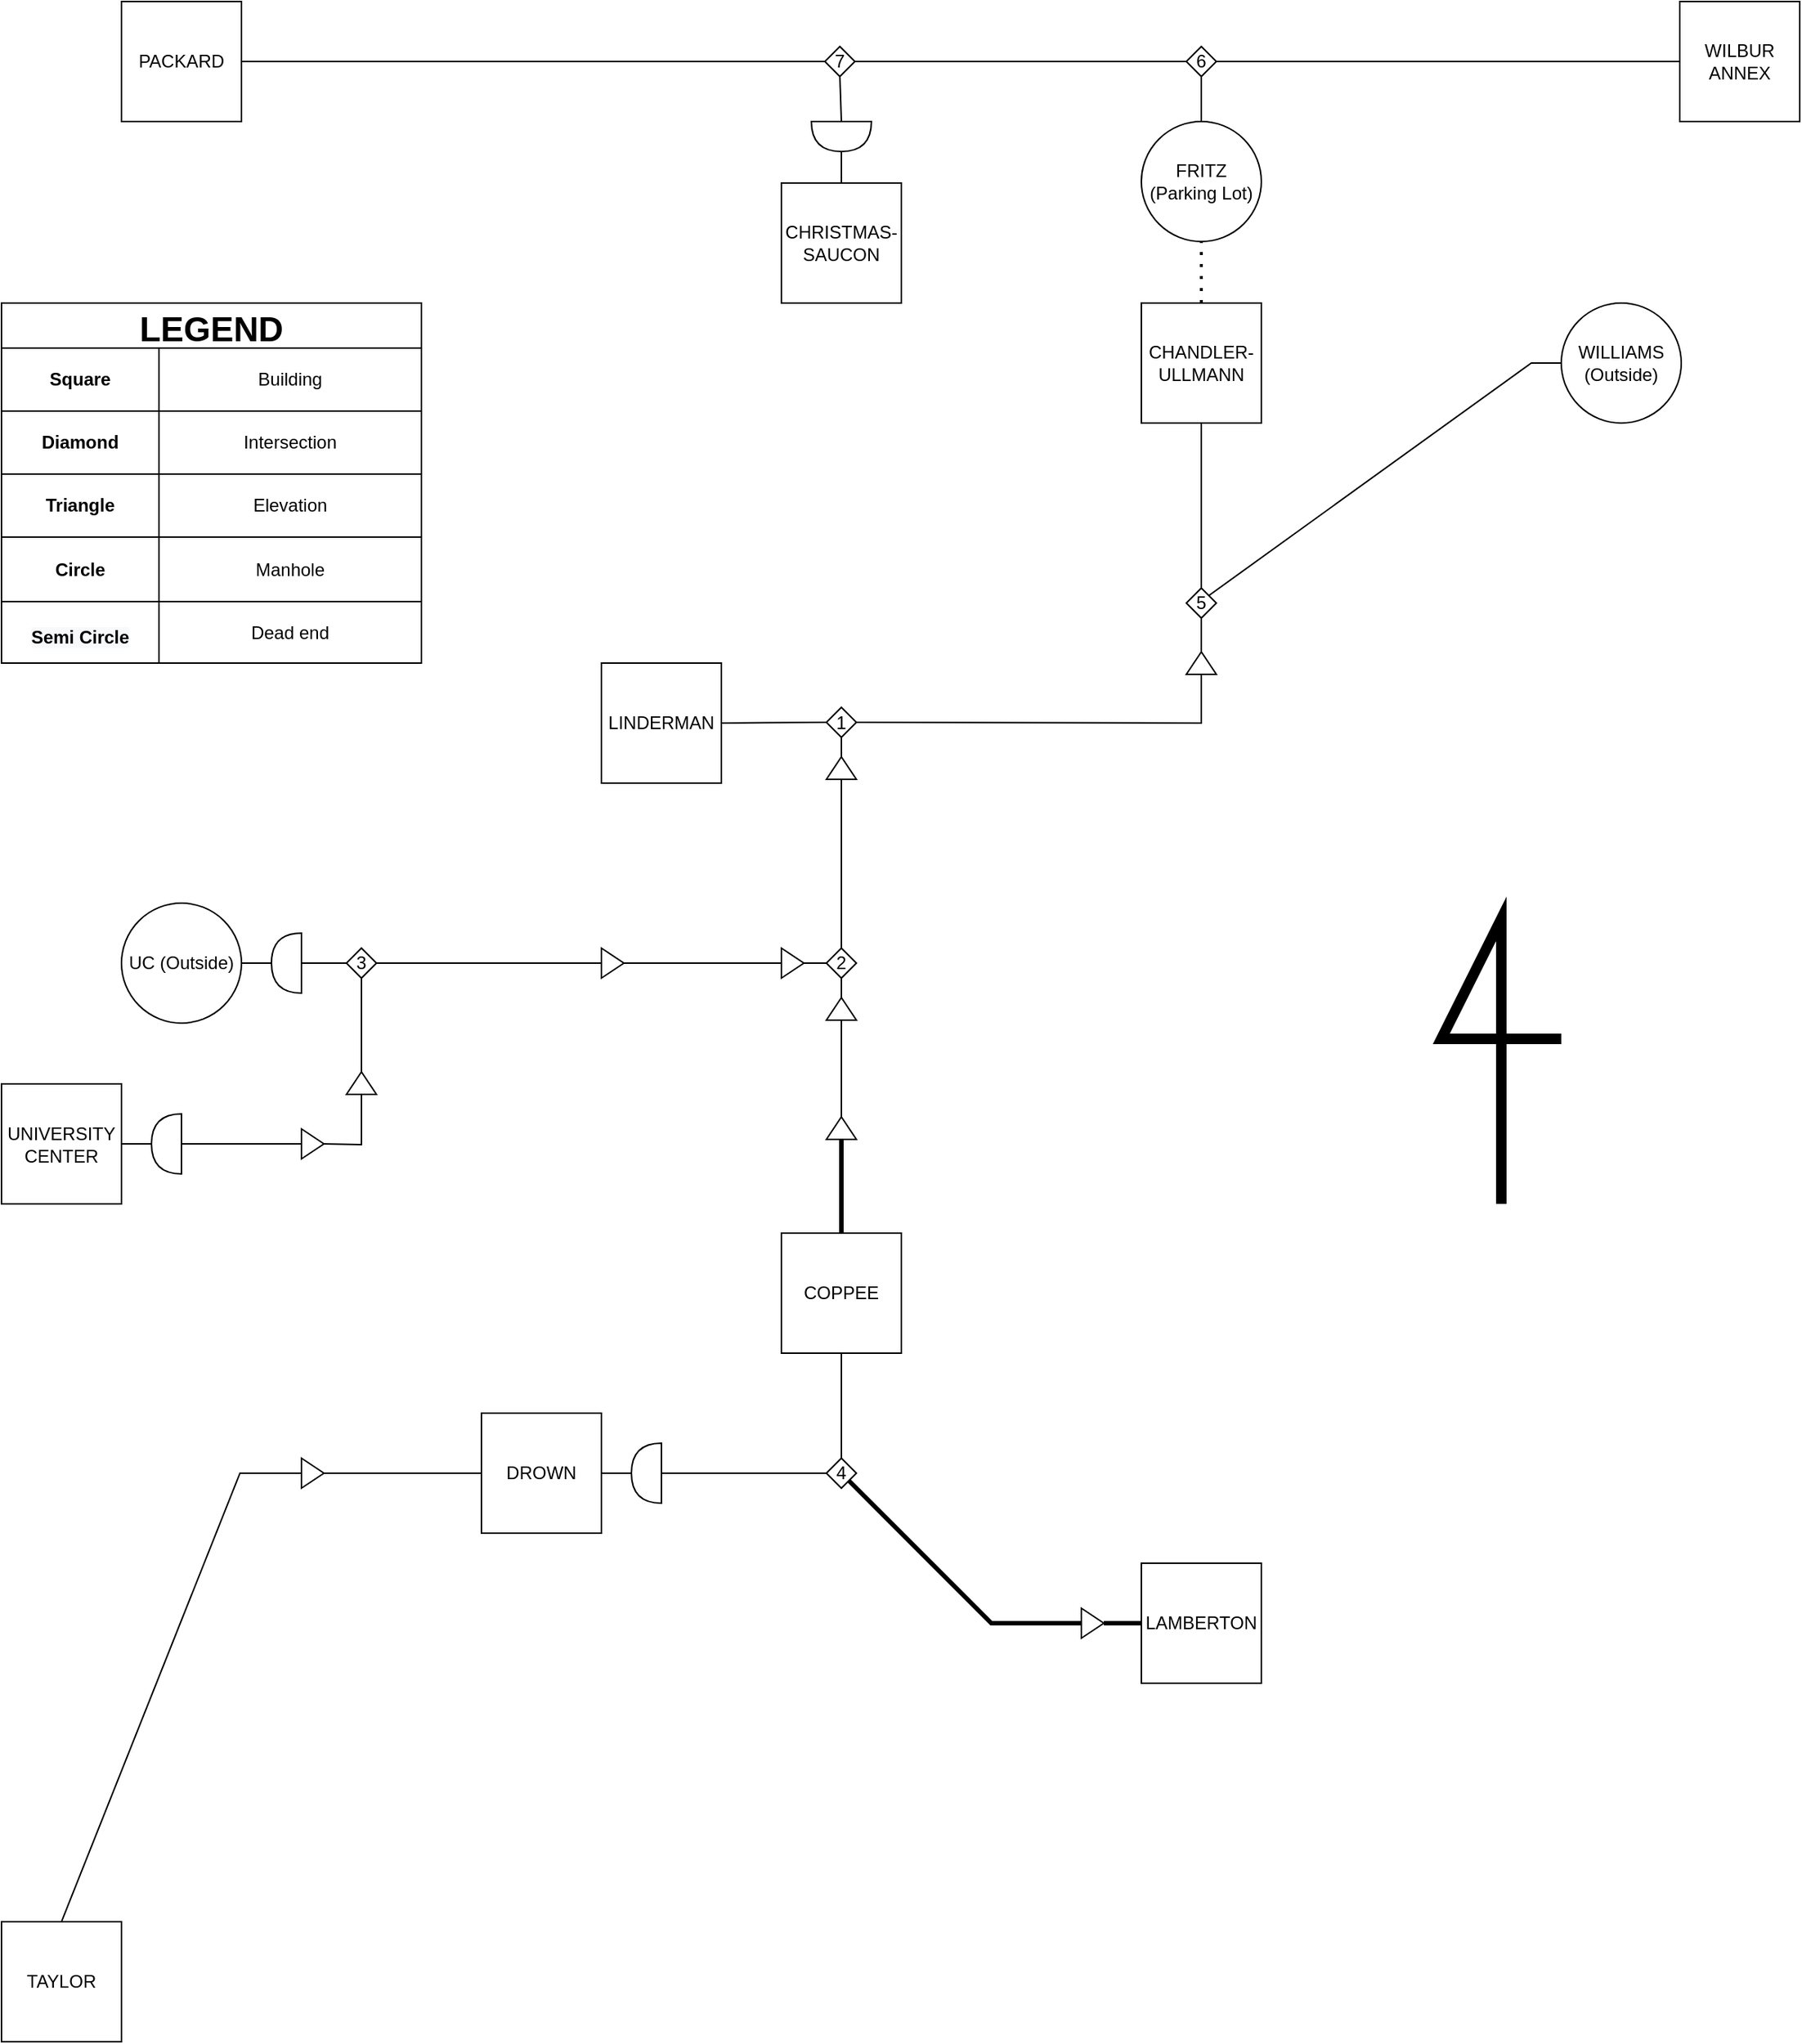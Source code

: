 <mxfile version="20.4.0" type="github">
  <diagram id="Qu6WHnmvzwfrQkN4t7Un" name="Page-1">
    <mxGraphModel dx="3160" dy="1676" grid="1" gridSize="10" guides="1" tooltips="1" connect="1" arrows="1" fold="1" page="1" pageScale="1" pageWidth="1400" pageHeight="1800" math="0" shadow="0">
      <root>
        <mxCell id="0" />
        <mxCell id="1" parent="0" />
        <mxCell id="6KVouXbyhSfiQOAjiajI-1" value="LINDERMAN" style="rounded=0;whiteSpace=wrap;html=1;" parent="1" vertex="1">
          <mxGeometry x="521" y="761" width="80" height="80" as="geometry" />
        </mxCell>
        <mxCell id="6KVouXbyhSfiQOAjiajI-21" value="1" style="rhombus;whiteSpace=wrap;html=1;" parent="1" vertex="1">
          <mxGeometry x="671" y="790.5" width="20" height="20" as="geometry" />
        </mxCell>
        <mxCell id="6KVouXbyhSfiQOAjiajI-27" value="" style="endArrow=none;html=1;rounded=0;exitX=1;exitY=0.5;exitDx=0;exitDy=0;entryX=0;entryY=0.5;entryDx=0;entryDy=0;" parent="1" source="6KVouXbyhSfiQOAjiajI-1" target="6KVouXbyhSfiQOAjiajI-21" edge="1">
          <mxGeometry width="50" height="50" relative="1" as="geometry">
            <mxPoint x="641" y="705" as="sourcePoint" />
            <mxPoint x="691" y="655" as="targetPoint" />
          </mxGeometry>
        </mxCell>
        <mxCell id="6KVouXbyhSfiQOAjiajI-28" value="" style="triangle;whiteSpace=wrap;html=1;rotation=-90;" parent="1" vertex="1">
          <mxGeometry x="673.5" y="821" width="15" height="20" as="geometry" />
        </mxCell>
        <mxCell id="6KVouXbyhSfiQOAjiajI-31" value="" style="endArrow=none;html=1;rounded=0;entryX=0.5;entryY=1;entryDx=0;entryDy=0;exitX=1;exitY=0.5;exitDx=0;exitDy=0;" parent="1" source="6KVouXbyhSfiQOAjiajI-28" target="6KVouXbyhSfiQOAjiajI-21" edge="1">
          <mxGeometry width="50" height="50" relative="1" as="geometry">
            <mxPoint x="681" y="805" as="sourcePoint" />
            <mxPoint x="801" y="905" as="targetPoint" />
          </mxGeometry>
        </mxCell>
        <mxCell id="6KVouXbyhSfiQOAjiajI-36" value="" style="endArrow=none;html=1;rounded=0;exitX=0;exitY=0.5;exitDx=0;exitDy=0;entryX=0.5;entryY=0;entryDx=0;entryDy=0;" parent="1" source="6KVouXbyhSfiQOAjiajI-28" target="6KVouXbyhSfiQOAjiajI-63" edge="1">
          <mxGeometry width="50" height="50" relative="1" as="geometry">
            <mxPoint x="711" y="865" as="sourcePoint" />
            <mxPoint x="681" y="921" as="targetPoint" />
          </mxGeometry>
        </mxCell>
        <mxCell id="6KVouXbyhSfiQOAjiajI-63" value="2" style="rhombus;whiteSpace=wrap;html=1;" parent="1" vertex="1">
          <mxGeometry x="671" y="951" width="20" height="20" as="geometry" />
        </mxCell>
        <mxCell id="6KVouXbyhSfiQOAjiajI-64" value="" style="triangle;whiteSpace=wrap;html=1;rotation=-90;" parent="1" vertex="1">
          <mxGeometry x="673.5" y="981.5" width="15" height="20" as="geometry" />
        </mxCell>
        <mxCell id="6KVouXbyhSfiQOAjiajI-65" value="" style="endArrow=none;html=1;rounded=0;entryX=0.5;entryY=1;entryDx=0;entryDy=0;exitX=1;exitY=0.5;exitDx=0;exitDy=0;" parent="1" source="6KVouXbyhSfiQOAjiajI-64" target="6KVouXbyhSfiQOAjiajI-63" edge="1">
          <mxGeometry width="50" height="50" relative="1" as="geometry">
            <mxPoint x="681" y="965.5" as="sourcePoint" />
            <mxPoint x="801" y="1065.5" as="targetPoint" />
          </mxGeometry>
        </mxCell>
        <mxCell id="6KVouXbyhSfiQOAjiajI-66" value="" style="triangle;whiteSpace=wrap;html=1;rotation=0;" parent="1" vertex="1">
          <mxGeometry x="641" y="951" width="15" height="20" as="geometry" />
        </mxCell>
        <mxCell id="6KVouXbyhSfiQOAjiajI-67" value="" style="endArrow=none;html=1;rounded=0;exitX=0;exitY=0.5;exitDx=0;exitDy=0;entryX=1;entryY=0.5;entryDx=0;entryDy=0;" parent="1" source="6KVouXbyhSfiQOAjiajI-63" target="6KVouXbyhSfiQOAjiajI-66" edge="1">
          <mxGeometry width="50" height="50" relative="1" as="geometry">
            <mxPoint x="751" y="951" as="sourcePoint" />
            <mxPoint x="801" y="901" as="targetPoint" />
          </mxGeometry>
        </mxCell>
        <mxCell id="6KVouXbyhSfiQOAjiajI-68" value="" style="triangle;whiteSpace=wrap;html=1;rotation=0;" parent="1" vertex="1">
          <mxGeometry x="521" y="951" width="15" height="20" as="geometry" />
        </mxCell>
        <mxCell id="6KVouXbyhSfiQOAjiajI-69" value="" style="endArrow=none;html=1;rounded=0;exitX=1;exitY=0.5;exitDx=0;exitDy=0;entryX=0;entryY=0.5;entryDx=0;entryDy=0;" parent="1" source="6KVouXbyhSfiQOAjiajI-68" target="6KVouXbyhSfiQOAjiajI-66" edge="1">
          <mxGeometry width="50" height="50" relative="1" as="geometry">
            <mxPoint x="751" y="951" as="sourcePoint" />
            <mxPoint x="801" y="901" as="targetPoint" />
          </mxGeometry>
        </mxCell>
        <mxCell id="6KVouXbyhSfiQOAjiajI-75" value="3" style="rhombus;whiteSpace=wrap;html=1;" parent="1" vertex="1">
          <mxGeometry x="351" y="951" width="20" height="20" as="geometry" />
        </mxCell>
        <mxCell id="6KVouXbyhSfiQOAjiajI-76" value="" style="triangle;whiteSpace=wrap;html=1;rotation=-90;" parent="1" vertex="1">
          <mxGeometry x="353.5" y="1031" width="15" height="20" as="geometry" />
        </mxCell>
        <mxCell id="6KVouXbyhSfiQOAjiajI-77" value="" style="endArrow=none;html=1;rounded=0;entryX=0.5;entryY=1;entryDx=0;entryDy=0;exitX=1;exitY=0.5;exitDx=0;exitDy=0;" parent="1" source="6KVouXbyhSfiQOAjiajI-76" target="6KVouXbyhSfiQOAjiajI-75" edge="1">
          <mxGeometry width="50" height="50" relative="1" as="geometry">
            <mxPoint x="361" y="965.5" as="sourcePoint" />
            <mxPoint x="481" y="1065.5" as="targetPoint" />
          </mxGeometry>
        </mxCell>
        <mxCell id="6KVouXbyhSfiQOAjiajI-78" value="" style="triangle;whiteSpace=wrap;html=1;rotation=0;" parent="1" vertex="1">
          <mxGeometry x="321" y="1071.5" width="15" height="20" as="geometry" />
        </mxCell>
        <mxCell id="6KVouXbyhSfiQOAjiajI-81" value="" style="endArrow=none;html=1;rounded=0;entryX=0;entryY=0.5;entryDx=0;entryDy=0;exitX=1;exitY=0.5;exitDx=0;exitDy=0;" parent="1" source="6KVouXbyhSfiQOAjiajI-78" target="6KVouXbyhSfiQOAjiajI-76" edge="1">
          <mxGeometry width="50" height="50" relative="1" as="geometry">
            <mxPoint x="401" y="1111" as="sourcePoint" />
            <mxPoint x="451" y="1061" as="targetPoint" />
            <Array as="points">
              <mxPoint x="361" y="1082" />
              <mxPoint x="361" y="1061" />
            </Array>
          </mxGeometry>
        </mxCell>
        <mxCell id="6KVouXbyhSfiQOAjiajI-82" value="" style="endArrow=none;html=1;rounded=0;entryX=0;entryY=0.5;entryDx=0;entryDy=0;exitX=1;exitY=0.5;exitDx=0;exitDy=0;" parent="1" source="6KVouXbyhSfiQOAjiajI-75" target="6KVouXbyhSfiQOAjiajI-68" edge="1">
          <mxGeometry width="50" height="50" relative="1" as="geometry">
            <mxPoint x="411" y="961.0" as="sourcePoint" />
            <mxPoint x="651" y="861" as="targetPoint" />
          </mxGeometry>
        </mxCell>
        <mxCell id="6KVouXbyhSfiQOAjiajI-87" value="" style="shape=or;whiteSpace=wrap;html=1;rotation=0;flipV=0;flipH=1;" parent="1" vertex="1">
          <mxGeometry x="301" y="941" width="20" height="40" as="geometry" />
        </mxCell>
        <mxCell id="6KVouXbyhSfiQOAjiajI-88" value="" style="endArrow=none;html=1;rounded=0;exitX=0;exitY=0.5;exitDx=0;exitDy=0;entryX=0;entryY=0.5;entryDx=0;entryDy=0;entryPerimeter=0;" parent="1" source="6KVouXbyhSfiQOAjiajI-75" target="6KVouXbyhSfiQOAjiajI-87" edge="1">
          <mxGeometry width="50" height="50" relative="1" as="geometry">
            <mxPoint x="291" y="971" as="sourcePoint" />
            <mxPoint x="651" y="861" as="targetPoint" />
          </mxGeometry>
        </mxCell>
        <mxCell id="6KVouXbyhSfiQOAjiajI-90" value="" style="endArrow=none;html=1;rounded=0;exitX=0;exitY=0.5;exitDx=0;exitDy=0;exitPerimeter=0;entryX=0;entryY=0.5;entryDx=0;entryDy=0;" parent="1" source="6KVouXbyhSfiQOAjiajI-93" target="6KVouXbyhSfiQOAjiajI-78" edge="1">
          <mxGeometry width="50" height="50" relative="1" as="geometry">
            <mxPoint x="241" y="1061" as="sourcePoint" />
            <mxPoint x="651" y="901" as="targetPoint" />
          </mxGeometry>
        </mxCell>
        <mxCell id="6KVouXbyhSfiQOAjiajI-93" value="" style="shape=or;whiteSpace=wrap;html=1;rotation=0;flipV=0;flipH=1;" parent="1" vertex="1">
          <mxGeometry x="221" y="1061.5" width="20" height="40" as="geometry" />
        </mxCell>
        <mxCell id="6KVouXbyhSfiQOAjiajI-100" value="LEGEND" style="shape=table;startSize=30;container=1;collapsible=0;childLayout=tableLayout;fontStyle=1;align=center;fontSize=23;" parent="1" vertex="1">
          <mxGeometry x="121" y="521" width="280" height="240" as="geometry" />
        </mxCell>
        <mxCell id="6KVouXbyhSfiQOAjiajI-101" value="" style="shape=tableRow;horizontal=0;startSize=0;swimlaneHead=0;swimlaneBody=0;top=0;left=0;bottom=0;right=0;collapsible=0;dropTarget=0;fillColor=none;points=[[0,0.5],[1,0.5]];portConstraint=eastwest;" parent="6KVouXbyhSfiQOAjiajI-100" vertex="1">
          <mxGeometry y="30" width="280" height="42" as="geometry" />
        </mxCell>
        <mxCell id="6KVouXbyhSfiQOAjiajI-102" value="Square" style="shape=partialRectangle;html=1;whiteSpace=wrap;connectable=0;fillColor=none;top=0;left=0;bottom=0;right=0;overflow=hidden;fontStyle=1" parent="6KVouXbyhSfiQOAjiajI-101" vertex="1">
          <mxGeometry width="105" height="42" as="geometry">
            <mxRectangle width="105" height="42" as="alternateBounds" />
          </mxGeometry>
        </mxCell>
        <mxCell id="6KVouXbyhSfiQOAjiajI-103" value="Building" style="shape=partialRectangle;html=1;whiteSpace=wrap;connectable=0;fillColor=none;top=0;left=0;bottom=0;right=0;overflow=hidden;" parent="6KVouXbyhSfiQOAjiajI-101" vertex="1">
          <mxGeometry x="105" width="175" height="42" as="geometry">
            <mxRectangle width="175" height="42" as="alternateBounds" />
          </mxGeometry>
        </mxCell>
        <mxCell id="6KVouXbyhSfiQOAjiajI-125" style="shape=tableRow;horizontal=0;startSize=0;swimlaneHead=0;swimlaneBody=0;top=0;left=0;bottom=0;right=0;collapsible=0;dropTarget=0;fillColor=none;points=[[0,0.5],[1,0.5]];portConstraint=eastwest;" parent="6KVouXbyhSfiQOAjiajI-100" vertex="1">
          <mxGeometry y="72" width="280" height="42" as="geometry" />
        </mxCell>
        <mxCell id="6KVouXbyhSfiQOAjiajI-126" value="Diamond" style="shape=partialRectangle;html=1;whiteSpace=wrap;connectable=0;fillColor=none;top=0;left=0;bottom=0;right=0;overflow=hidden;fontStyle=1" parent="6KVouXbyhSfiQOAjiajI-125" vertex="1">
          <mxGeometry width="105" height="42" as="geometry">
            <mxRectangle width="105" height="42" as="alternateBounds" />
          </mxGeometry>
        </mxCell>
        <mxCell id="6KVouXbyhSfiQOAjiajI-127" value="Intersection" style="shape=partialRectangle;html=1;whiteSpace=wrap;connectable=0;fillColor=none;top=0;left=0;bottom=0;right=0;overflow=hidden;" parent="6KVouXbyhSfiQOAjiajI-125" vertex="1">
          <mxGeometry x="105" width="175" height="42" as="geometry">
            <mxRectangle width="175" height="42" as="alternateBounds" />
          </mxGeometry>
        </mxCell>
        <mxCell id="6KVouXbyhSfiQOAjiajI-105" value="" style="shape=tableRow;horizontal=0;startSize=0;swimlaneHead=0;swimlaneBody=0;top=0;left=0;bottom=0;right=0;collapsible=0;dropTarget=0;fillColor=none;points=[[0,0.5],[1,0.5]];portConstraint=eastwest;" parent="6KVouXbyhSfiQOAjiajI-100" vertex="1">
          <mxGeometry y="114" width="280" height="42" as="geometry" />
        </mxCell>
        <mxCell id="6KVouXbyhSfiQOAjiajI-106" value="Triangle" style="shape=partialRectangle;html=1;whiteSpace=wrap;connectable=0;fillColor=none;top=0;left=0;bottom=0;right=0;overflow=hidden;fontStyle=1" parent="6KVouXbyhSfiQOAjiajI-105" vertex="1">
          <mxGeometry width="105" height="42" as="geometry">
            <mxRectangle width="105" height="42" as="alternateBounds" />
          </mxGeometry>
        </mxCell>
        <mxCell id="6KVouXbyhSfiQOAjiajI-107" value="Elevation" style="shape=partialRectangle;html=1;whiteSpace=wrap;connectable=0;fillColor=none;top=0;left=0;bottom=0;right=0;overflow=hidden;" parent="6KVouXbyhSfiQOAjiajI-105" vertex="1">
          <mxGeometry x="105" width="175" height="42" as="geometry">
            <mxRectangle width="175" height="42" as="alternateBounds" />
          </mxGeometry>
        </mxCell>
        <mxCell id="6KVouXbyhSfiQOAjiajI-130" style="shape=tableRow;horizontal=0;startSize=0;swimlaneHead=0;swimlaneBody=0;top=0;left=0;bottom=0;right=0;collapsible=0;dropTarget=0;fillColor=none;points=[[0,0.5],[1,0.5]];portConstraint=eastwest;" parent="6KVouXbyhSfiQOAjiajI-100" vertex="1">
          <mxGeometry y="156" width="280" height="43" as="geometry" />
        </mxCell>
        <mxCell id="6KVouXbyhSfiQOAjiajI-131" value="Circle" style="shape=partialRectangle;html=1;whiteSpace=wrap;connectable=0;fillColor=none;top=0;left=0;bottom=0;right=0;overflow=hidden;fontStyle=1" parent="6KVouXbyhSfiQOAjiajI-130" vertex="1">
          <mxGeometry width="105" height="43" as="geometry">
            <mxRectangle width="105" height="43" as="alternateBounds" />
          </mxGeometry>
        </mxCell>
        <mxCell id="6KVouXbyhSfiQOAjiajI-132" value="Manhole" style="shape=partialRectangle;html=1;whiteSpace=wrap;connectable=0;fillColor=none;top=0;left=0;bottom=0;right=0;overflow=hidden;" parent="6KVouXbyhSfiQOAjiajI-130" vertex="1">
          <mxGeometry x="105" width="175" height="43" as="geometry">
            <mxRectangle width="175" height="43" as="alternateBounds" />
          </mxGeometry>
        </mxCell>
        <mxCell id="6KVouXbyhSfiQOAjiajI-109" value="" style="shape=tableRow;horizontal=0;startSize=0;swimlaneHead=0;swimlaneBody=0;top=0;left=0;bottom=0;right=0;collapsible=0;dropTarget=0;fillColor=none;points=[[0,0.5],[1,0.5]];portConstraint=eastwest;" parent="6KVouXbyhSfiQOAjiajI-100" vertex="1">
          <mxGeometry y="199" width="280" height="41" as="geometry" />
        </mxCell>
        <mxCell id="6KVouXbyhSfiQOAjiajI-110" value="&#xa;&lt;span style=&quot;color: rgb(0, 0, 0); font-family: Helvetica; font-size: 12px; font-style: normal; font-variant-ligatures: normal; font-variant-caps: normal; letter-spacing: normal; orphans: 2; text-align: center; text-indent: 0px; text-transform: none; widows: 2; word-spacing: 0px; -webkit-text-stroke-width: 0px; background-color: rgb(248, 249, 250); text-decoration-thickness: initial; text-decoration-style: initial; text-decoration-color: initial; float: none; display: inline !important;&quot;&gt;Semi Circle&lt;/span&gt;&#xa;&#xa;" style="shape=partialRectangle;html=1;whiteSpace=wrap;connectable=0;fillColor=none;top=0;left=0;bottom=0;right=0;overflow=hidden;fontStyle=1" parent="6KVouXbyhSfiQOAjiajI-109" vertex="1">
          <mxGeometry width="105" height="41" as="geometry">
            <mxRectangle width="105" height="41" as="alternateBounds" />
          </mxGeometry>
        </mxCell>
        <mxCell id="6KVouXbyhSfiQOAjiajI-111" value="Dead end" style="shape=partialRectangle;html=1;whiteSpace=wrap;connectable=0;fillColor=none;top=0;left=0;bottom=0;right=0;overflow=hidden;" parent="6KVouXbyhSfiQOAjiajI-109" vertex="1">
          <mxGeometry x="105" width="175" height="41" as="geometry">
            <mxRectangle width="175" height="41" as="alternateBounds" />
          </mxGeometry>
        </mxCell>
        <mxCell id="6gVBBG0WPgmcQdnNXwfl-1" value="COPPEE" style="rounded=0;whiteSpace=wrap;html=1;" parent="1" vertex="1">
          <mxGeometry x="641" y="1141" width="80" height="80" as="geometry" />
        </mxCell>
        <mxCell id="6gVBBG0WPgmcQdnNXwfl-2" value="" style="endArrow=none;html=1;rounded=0;entryX=0;entryY=0.5;entryDx=0;entryDy=0;exitX=1;exitY=0.5;exitDx=0;exitDy=0;" parent="1" source="6gVBBG0WPgmcQdnNXwfl-3" target="6KVouXbyhSfiQOAjiajI-64" edge="1">
          <mxGeometry width="50" height="50" relative="1" as="geometry">
            <mxPoint x="601" y="971" as="sourcePoint" />
            <mxPoint x="651" y="921" as="targetPoint" />
          </mxGeometry>
        </mxCell>
        <mxCell id="6gVBBG0WPgmcQdnNXwfl-3" value="" style="triangle;whiteSpace=wrap;html=1;rotation=-90;" parent="1" vertex="1">
          <mxGeometry x="673.5" y="1061" width="15" height="20" as="geometry" />
        </mxCell>
        <mxCell id="6gVBBG0WPgmcQdnNXwfl-4" value="" style="endArrow=none;html=1;rounded=0;exitX=0;exitY=0.5;exitDx=0;exitDy=0;entryX=0.5;entryY=0;entryDx=0;entryDy=0;strokeWidth=3;" parent="1" source="6gVBBG0WPgmcQdnNXwfl-3" target="6gVBBG0WPgmcQdnNXwfl-1" edge="1">
          <mxGeometry width="50" height="50" relative="1" as="geometry">
            <mxPoint x="831" y="961" as="sourcePoint" />
            <mxPoint x="881" y="911" as="targetPoint" />
          </mxGeometry>
        </mxCell>
        <mxCell id="6gVBBG0WPgmcQdnNXwfl-7" value="DROWN" style="rounded=0;whiteSpace=wrap;html=1;" parent="1" vertex="1">
          <mxGeometry x="441" y="1261" width="80" height="80" as="geometry" />
        </mxCell>
        <mxCell id="6gVBBG0WPgmcQdnNXwfl-8" value="LAMBERTON" style="rounded=0;whiteSpace=wrap;html=1;" parent="1" vertex="1">
          <mxGeometry x="881" y="1361" width="80" height="80" as="geometry" />
        </mxCell>
        <mxCell id="6gVBBG0WPgmcQdnNXwfl-10" value="4" style="rhombus;whiteSpace=wrap;html=1;" parent="1" vertex="1">
          <mxGeometry x="671" y="1291" width="20" height="20" as="geometry" />
        </mxCell>
        <mxCell id="6gVBBG0WPgmcQdnNXwfl-12" value="" style="endArrow=none;html=1;rounded=0;exitX=0.5;exitY=1;exitDx=0;exitDy=0;entryX=0.5;entryY=0;entryDx=0;entryDy=0;" parent="1" source="6gVBBG0WPgmcQdnNXwfl-1" target="6gVBBG0WPgmcQdnNXwfl-10" edge="1">
          <mxGeometry width="50" height="50" relative="1" as="geometry">
            <mxPoint x="601" y="1071" as="sourcePoint" />
            <mxPoint x="651" y="1021" as="targetPoint" />
          </mxGeometry>
        </mxCell>
        <mxCell id="6gVBBG0WPgmcQdnNXwfl-13" value="" style="endArrow=none;html=1;rounded=0;entryX=0;entryY=0.5;entryDx=0;entryDy=0;exitX=0;exitY=0.5;exitDx=0;exitDy=0;exitPerimeter=0;" parent="1" source="6gVBBG0WPgmcQdnNXwfl-18" target="6gVBBG0WPgmcQdnNXwfl-10" edge="1">
          <mxGeometry width="50" height="50" relative="1" as="geometry">
            <mxPoint x="591" y="1291" as="sourcePoint" />
            <mxPoint x="651" y="1021" as="targetPoint" />
          </mxGeometry>
        </mxCell>
        <mxCell id="6gVBBG0WPgmcQdnNXwfl-15" value="UNIVERSITY CENTER" style="rounded=0;whiteSpace=wrap;html=1;" parent="1" vertex="1">
          <mxGeometry x="121" y="1041.5" width="80" height="80" as="geometry" />
        </mxCell>
        <mxCell id="6gVBBG0WPgmcQdnNXwfl-17" value="" style="endArrow=none;html=1;rounded=0;exitX=1;exitY=0.5;exitDx=0;exitDy=0;entryX=1;entryY=0.5;entryDx=0;entryDy=0;entryPerimeter=0;" parent="1" source="6gVBBG0WPgmcQdnNXwfl-15" target="6KVouXbyhSfiQOAjiajI-93" edge="1">
          <mxGeometry width="50" height="50" relative="1" as="geometry">
            <mxPoint x="201" y="1061" as="sourcePoint" />
            <mxPoint x="651" y="1061" as="targetPoint" />
          </mxGeometry>
        </mxCell>
        <mxCell id="6gVBBG0WPgmcQdnNXwfl-18" value="" style="shape=or;whiteSpace=wrap;html=1;rotation=0;flipV=0;flipH=1;" parent="1" vertex="1">
          <mxGeometry x="541" y="1281" width="20" height="40" as="geometry" />
        </mxCell>
        <mxCell id="6gVBBG0WPgmcQdnNXwfl-20" value="" style="endArrow=none;html=1;rounded=0;exitX=1;exitY=0.5;exitDx=0;exitDy=0;exitPerimeter=0;entryX=1;entryY=0.5;entryDx=0;entryDy=0;" parent="1" source="6gVBBG0WPgmcQdnNXwfl-18" target="6gVBBG0WPgmcQdnNXwfl-7" edge="1">
          <mxGeometry width="50" height="50" relative="1" as="geometry">
            <mxPoint x="601" y="1071" as="sourcePoint" />
            <mxPoint x="651" y="1021" as="targetPoint" />
          </mxGeometry>
        </mxCell>
        <mxCell id="6gVBBG0WPgmcQdnNXwfl-21" value="" style="endArrow=none;html=1;rounded=0;exitX=1;exitY=1;exitDx=0;exitDy=0;fontStyle=1;strokeWidth=3;entryX=0;entryY=0.5;entryDx=0;entryDy=0;" parent="1" source="6gVBBG0WPgmcQdnNXwfl-10" target="8kce820EnkoUsimwfO_c-1" edge="1">
          <mxGeometry width="50" height="50" relative="1" as="geometry">
            <mxPoint x="591" y="1191" as="sourcePoint" />
            <mxPoint x="831" y="1401" as="targetPoint" />
            <Array as="points">
              <mxPoint x="781" y="1401" />
            </Array>
          </mxGeometry>
        </mxCell>
        <mxCell id="8kce820EnkoUsimwfO_c-1" value="" style="triangle;whiteSpace=wrap;html=1;rotation=0;" parent="1" vertex="1">
          <mxGeometry x="841" y="1391" width="15" height="20" as="geometry" />
        </mxCell>
        <mxCell id="8kce820EnkoUsimwfO_c-4" value="" style="endArrow=none;html=1;rounded=0;entryX=1;entryY=0.5;entryDx=0;entryDy=0;strokeWidth=3;exitX=0;exitY=0.5;exitDx=0;exitDy=0;" parent="1" source="6gVBBG0WPgmcQdnNXwfl-8" target="8kce820EnkoUsimwfO_c-1" edge="1">
          <mxGeometry width="50" height="50" relative="1" as="geometry">
            <mxPoint x="901" y="1211" as="sourcePoint" />
            <mxPoint x="691" y="1151" as="targetPoint" />
          </mxGeometry>
        </mxCell>
        <mxCell id="8kce820EnkoUsimwfO_c-15" value="" style="endArrow=none;html=1;rounded=0;entryX=1;entryY=0.5;entryDx=0;entryDy=0;exitX=1;exitY=0.5;exitDx=0;exitDy=0;exitPerimeter=0;" parent="1" source="6KVouXbyhSfiQOAjiajI-87" target="SB41HS4RqWZkBEV9Hs1W-19" edge="1">
          <mxGeometry width="50" height="50" relative="1" as="geometry">
            <mxPoint x="281" y="1071" as="sourcePoint" />
            <mxPoint x="291" y="961" as="targetPoint" />
          </mxGeometry>
        </mxCell>
        <mxCell id="SB41HS4RqWZkBEV9Hs1W-2" value="5" style="rhombus;whiteSpace=wrap;html=1;" parent="1" vertex="1">
          <mxGeometry x="911" y="711" width="20" height="20" as="geometry" />
        </mxCell>
        <mxCell id="SB41HS4RqWZkBEV9Hs1W-4" value="" style="endArrow=none;html=1;rounded=0;exitX=1;exitY=0.5;exitDx=0;exitDy=0;entryX=0;entryY=0.5;entryDx=0;entryDy=0;" parent="1" source="6KVouXbyhSfiQOAjiajI-21" target="SB41HS4RqWZkBEV9Hs1W-15" edge="1">
          <mxGeometry width="50" height="50" relative="1" as="geometry">
            <mxPoint x="781" y="931" as="sourcePoint" />
            <mxPoint x="921" y="771" as="targetPoint" />
            <Array as="points">
              <mxPoint x="921" y="801" />
            </Array>
          </mxGeometry>
        </mxCell>
        <mxCell id="SB41HS4RqWZkBEV9Hs1W-5" value="CHANDLER-ULLMANN" style="rounded=0;whiteSpace=wrap;html=1;" parent="1" vertex="1">
          <mxGeometry x="881" y="521" width="80" height="80" as="geometry" />
        </mxCell>
        <mxCell id="SB41HS4RqWZkBEV9Hs1W-6" value="" style="endArrow=none;html=1;rounded=0;entryX=0.5;entryY=1;entryDx=0;entryDy=0;exitX=0.5;exitY=0;exitDx=0;exitDy=0;" parent="1" source="SB41HS4RqWZkBEV9Hs1W-2" target="SB41HS4RqWZkBEV9Hs1W-5" edge="1">
          <mxGeometry width="50" height="50" relative="1" as="geometry">
            <mxPoint x="681" y="601" as="sourcePoint" />
            <mxPoint x="731" y="551" as="targetPoint" />
          </mxGeometry>
        </mxCell>
        <mxCell id="SB41HS4RqWZkBEV9Hs1W-8" value="" style="endArrow=none;html=1;rounded=0;exitX=1;exitY=0;exitDx=0;exitDy=0;entryX=0;entryY=0.5;entryDx=0;entryDy=0;" parent="1" source="SB41HS4RqWZkBEV9Hs1W-2" target="SB41HS4RqWZkBEV9Hs1W-18" edge="1">
          <mxGeometry width="50" height="50" relative="1" as="geometry">
            <mxPoint x="681" y="721" as="sourcePoint" />
            <mxPoint x="1181" y="551" as="targetPoint" />
            <Array as="points">
              <mxPoint x="1141" y="561" />
            </Array>
          </mxGeometry>
        </mxCell>
        <mxCell id="SB41HS4RqWZkBEV9Hs1W-15" value="" style="triangle;whiteSpace=wrap;html=1;rotation=-90;" parent="1" vertex="1">
          <mxGeometry x="913.5" y="751" width="15" height="20" as="geometry" />
        </mxCell>
        <mxCell id="SB41HS4RqWZkBEV9Hs1W-17" value="" style="endArrow=none;html=1;rounded=0;entryX=1;entryY=0.5;entryDx=0;entryDy=0;exitX=0.5;exitY=1;exitDx=0;exitDy=0;" parent="1" source="SB41HS4RqWZkBEV9Hs1W-2" target="SB41HS4RqWZkBEV9Hs1W-15" edge="1">
          <mxGeometry width="50" height="50" relative="1" as="geometry">
            <mxPoint x="561" y="991" as="sourcePoint" />
            <mxPoint x="611" y="941" as="targetPoint" />
          </mxGeometry>
        </mxCell>
        <mxCell id="SB41HS4RqWZkBEV9Hs1W-18" value="WILLIAMS&lt;br&gt;(Outside)" style="ellipse;whiteSpace=wrap;html=1;aspect=fixed;" parent="1" vertex="1">
          <mxGeometry x="1161" y="521" width="80" height="80" as="geometry" />
        </mxCell>
        <mxCell id="SB41HS4RqWZkBEV9Hs1W-19" value="UC (Outside)" style="ellipse;whiteSpace=wrap;html=1;aspect=fixed;" parent="1" vertex="1">
          <mxGeometry x="201" y="921" width="80" height="80" as="geometry" />
        </mxCell>
        <mxCell id="Xe9SsARuWWG3SEWZFlHD-2" value="WILBUR ANNEX" style="rounded=0;whiteSpace=wrap;html=1;" parent="1" vertex="1">
          <mxGeometry x="1240" y="320" width="80" height="80" as="geometry" />
        </mxCell>
        <mxCell id="Xe9SsARuWWG3SEWZFlHD-3" value="6" style="rhombus;whiteSpace=wrap;html=1;" parent="1" vertex="1">
          <mxGeometry x="911" y="350" width="20" height="20" as="geometry" />
        </mxCell>
        <mxCell id="Xe9SsARuWWG3SEWZFlHD-6" value="" style="endArrow=none;html=1;rounded=0;entryX=0;entryY=0.5;entryDx=0;entryDy=0;exitX=1;exitY=0.5;exitDx=0;exitDy=0;" parent="1" source="Xe9SsARuWWG3SEWZFlHD-3" target="Xe9SsARuWWG3SEWZFlHD-2" edge="1">
          <mxGeometry width="50" height="50" relative="1" as="geometry">
            <mxPoint x="870" y="270" as="sourcePoint" />
            <mxPoint x="920" y="220" as="targetPoint" />
          </mxGeometry>
        </mxCell>
        <mxCell id="Xe9SsARuWWG3SEWZFlHD-7" value="FRITZ (Parking Lot)" style="ellipse;whiteSpace=wrap;html=1;aspect=fixed;" parent="1" vertex="1">
          <mxGeometry x="881" y="400" width="80" height="80" as="geometry" />
        </mxCell>
        <mxCell id="Xe9SsARuWWG3SEWZFlHD-11" value="" style="endArrow=none;html=1;rounded=0;entryX=0.5;entryY=1;entryDx=0;entryDy=0;exitX=0.5;exitY=0;exitDx=0;exitDy=0;" parent="1" source="Xe9SsARuWWG3SEWZFlHD-7" target="Xe9SsARuWWG3SEWZFlHD-3" edge="1">
          <mxGeometry width="50" height="50" relative="1" as="geometry">
            <mxPoint x="720" y="430" as="sourcePoint" />
            <mxPoint x="770" y="380" as="targetPoint" />
          </mxGeometry>
        </mxCell>
        <mxCell id="Xe9SsARuWWG3SEWZFlHD-12" value="" style="endArrow=none;dashed=1;html=1;dashPattern=1 3;strokeWidth=2;rounded=0;entryX=0.5;entryY=1;entryDx=0;entryDy=0;exitX=0.5;exitY=0;exitDx=0;exitDy=0;" parent="1" source="SB41HS4RqWZkBEV9Hs1W-5" target="Xe9SsARuWWG3SEWZFlHD-7" edge="1">
          <mxGeometry width="50" height="50" relative="1" as="geometry">
            <mxPoint x="720" y="430" as="sourcePoint" />
            <mxPoint x="770" y="380" as="targetPoint" />
          </mxGeometry>
        </mxCell>
        <mxCell id="Xe9SsARuWWG3SEWZFlHD-13" value="CHRISTMAS-SAUCON" style="rounded=0;whiteSpace=wrap;html=1;" parent="1" vertex="1">
          <mxGeometry x="641" y="441" width="80" height="80" as="geometry" />
        </mxCell>
        <mxCell id="Xe9SsARuWWG3SEWZFlHD-15" value="PACKARD" style="rounded=0;whiteSpace=wrap;html=1;" parent="1" vertex="1">
          <mxGeometry x="201" y="320" width="80" height="80" as="geometry" />
        </mxCell>
        <mxCell id="1YV7FMsBswa3n_n0JL4Q-1" value="7" style="rhombus;whiteSpace=wrap;html=1;" parent="1" vertex="1">
          <mxGeometry x="670" y="350" width="20" height="20" as="geometry" />
        </mxCell>
        <mxCell id="1YV7FMsBswa3n_n0JL4Q-2" value="" style="shape=or;whiteSpace=wrap;html=1;rotation=-90;flipV=0;flipH=1;" parent="1" vertex="1">
          <mxGeometry x="671" y="390" width="20" height="40" as="geometry" />
        </mxCell>
        <mxCell id="1YV7FMsBswa3n_n0JL4Q-3" value="" style="endArrow=none;html=1;rounded=0;entryX=1;entryY=0.5;entryDx=0;entryDy=0;entryPerimeter=0;exitX=0.5;exitY=0;exitDx=0;exitDy=0;" parent="1" source="Xe9SsARuWWG3SEWZFlHD-13" target="1YV7FMsBswa3n_n0JL4Q-2" edge="1">
          <mxGeometry width="50" height="50" relative="1" as="geometry">
            <mxPoint x="640" y="700" as="sourcePoint" />
            <mxPoint x="690" y="650" as="targetPoint" />
          </mxGeometry>
        </mxCell>
        <mxCell id="1YV7FMsBswa3n_n0JL4Q-4" value="" style="endArrow=none;html=1;rounded=0;entryX=0;entryY=0.5;entryDx=0;entryDy=0;exitX=1;exitY=0.5;exitDx=0;exitDy=0;" parent="1" source="1YV7FMsBswa3n_n0JL4Q-1" target="Xe9SsARuWWG3SEWZFlHD-3" edge="1">
          <mxGeometry width="50" height="50" relative="1" as="geometry">
            <mxPoint x="640" y="700" as="sourcePoint" />
            <mxPoint x="690" y="650" as="targetPoint" />
          </mxGeometry>
        </mxCell>
        <mxCell id="1YV7FMsBswa3n_n0JL4Q-5" value="" style="endArrow=none;html=1;rounded=0;entryX=0;entryY=0.5;entryDx=0;entryDy=0;exitX=1;exitY=0.5;exitDx=0;exitDy=0;" parent="1" source="Xe9SsARuWWG3SEWZFlHD-15" target="1YV7FMsBswa3n_n0JL4Q-1" edge="1">
          <mxGeometry width="50" height="50" relative="1" as="geometry">
            <mxPoint x="640" y="700" as="sourcePoint" />
            <mxPoint x="690" y="650" as="targetPoint" />
          </mxGeometry>
        </mxCell>
        <mxCell id="1YV7FMsBswa3n_n0JL4Q-6" value="" style="endArrow=none;html=1;rounded=0;entryX=0.5;entryY=1;entryDx=0;entryDy=0;exitX=0;exitY=0.5;exitDx=0;exitDy=0;exitPerimeter=0;" parent="1" source="1YV7FMsBswa3n_n0JL4Q-2" target="1YV7FMsBswa3n_n0JL4Q-1" edge="1">
          <mxGeometry width="50" height="50" relative="1" as="geometry">
            <mxPoint x="640" y="700" as="sourcePoint" />
            <mxPoint x="690" y="650" as="targetPoint" />
          </mxGeometry>
        </mxCell>
        <mxCell id="-plOiuM21mTunWEeAsog-7" value="" style="endArrow=none;html=1;rounded=0;fontSize=70;strokeWidth=7;" parent="1" edge="1">
          <mxGeometry width="50" height="50" relative="1" as="geometry">
            <mxPoint x="1121" y="1121.5" as="sourcePoint" />
            <mxPoint x="1161" y="1011.5" as="targetPoint" />
            <Array as="points">
              <mxPoint x="1121" y="931.5" />
              <mxPoint x="1081" y="1011.5" />
            </Array>
          </mxGeometry>
        </mxCell>
        <mxCell id="nCNjbmejCUbyrvaWBHrf-1" value="TAYLOR" style="rounded=0;whiteSpace=wrap;html=1;" vertex="1" parent="1">
          <mxGeometry x="121" y="1600" width="80" height="80" as="geometry" />
        </mxCell>
        <mxCell id="nCNjbmejCUbyrvaWBHrf-5" value="" style="endArrow=none;html=1;rounded=0;exitX=0.5;exitY=0;exitDx=0;exitDy=0;entryX=0;entryY=0.5;entryDx=0;entryDy=0;" edge="1" parent="1" source="nCNjbmejCUbyrvaWBHrf-1" target="nCNjbmejCUbyrvaWBHrf-10">
          <mxGeometry width="50" height="50" relative="1" as="geometry">
            <mxPoint x="600" y="1460" as="sourcePoint" />
            <mxPoint x="280" y="1320" as="targetPoint" />
            <Array as="points">
              <mxPoint x="280" y="1301" />
            </Array>
          </mxGeometry>
        </mxCell>
        <mxCell id="nCNjbmejCUbyrvaWBHrf-10" value="" style="triangle;whiteSpace=wrap;html=1;rotation=0;" vertex="1" parent="1">
          <mxGeometry x="321" y="1291" width="15" height="20" as="geometry" />
        </mxCell>
        <mxCell id="nCNjbmejCUbyrvaWBHrf-11" value="" style="endArrow=none;html=1;rounded=0;exitX=1;exitY=0.5;exitDx=0;exitDy=0;entryX=0;entryY=0.5;entryDx=0;entryDy=0;" edge="1" parent="1" source="nCNjbmejCUbyrvaWBHrf-10" target="6gVBBG0WPgmcQdnNXwfl-7">
          <mxGeometry width="50" height="50" relative="1" as="geometry">
            <mxPoint x="600" y="1460" as="sourcePoint" />
            <mxPoint x="650" y="1410" as="targetPoint" />
          </mxGeometry>
        </mxCell>
      </root>
    </mxGraphModel>
  </diagram>
</mxfile>
